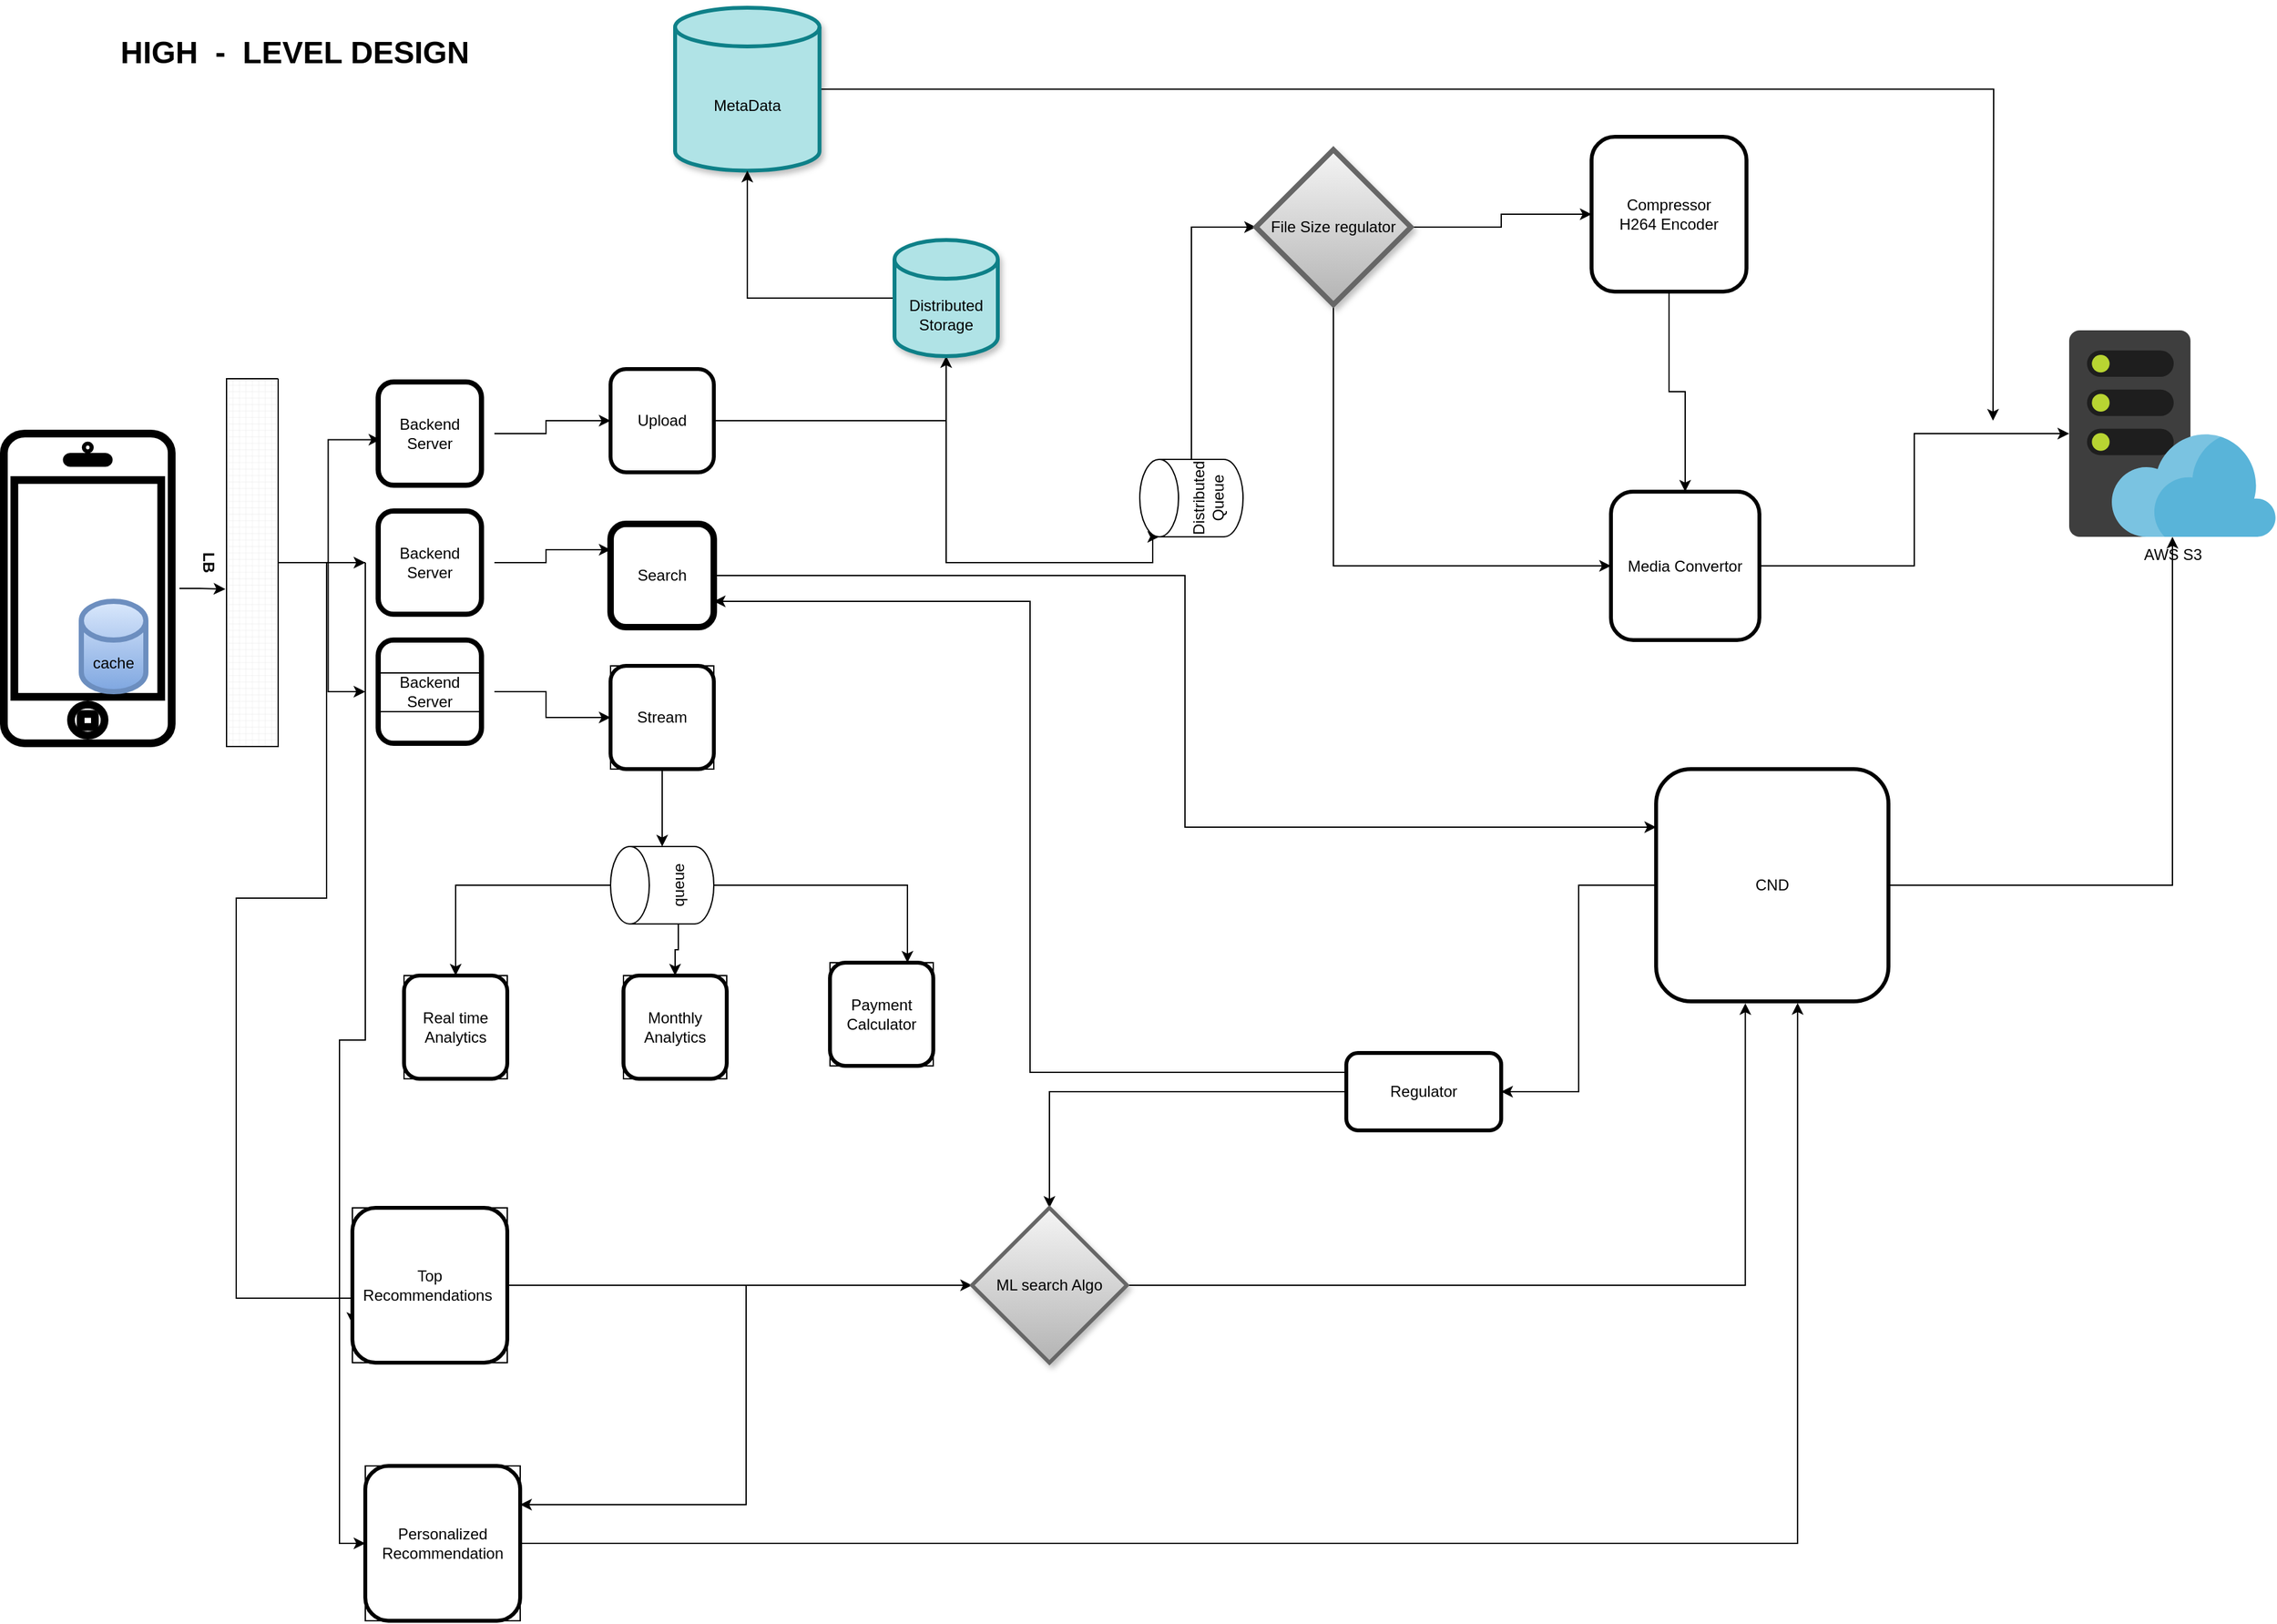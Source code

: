 <mxfile version="21.3.6" type="github">
  <diagram name="Page-1" id="n2liNgtz6i9wZgeHhrPj">
    <mxGraphModel dx="1467" dy="807" grid="1" gridSize="10" guides="1" tooltips="1" connect="1" arrows="1" fold="1" page="1" pageScale="1" pageWidth="850" pageHeight="1100" math="0" shadow="0">
      <root>
        <mxCell id="0" />
        <mxCell id="1" parent="0" />
        <mxCell id="R2Huf-4r1oj2iXr34D1d-58" style="edgeStyle=orthogonalEdgeStyle;rounded=0;orthogonalLoop=1;jettySize=auto;html=1;entryX=0.572;entryY=1.023;entryDx=0;entryDy=0;entryPerimeter=0;" edge="1" parent="1" source="R2Huf-4r1oj2iXr34D1d-1" target="R2Huf-4r1oj2iXr34D1d-2">
          <mxGeometry relative="1" as="geometry" />
        </mxCell>
        <mxCell id="R2Huf-4r1oj2iXr34D1d-1" value="" style="html=1;verticalLabelPosition=bottom;labelBackgroundColor=#ffffff;verticalAlign=top;shadow=0;dashed=0;strokeWidth=6;shape=mxgraph.ios7.misc.iphone;perimeterSpacing=6;rotation=0;" vertex="1" parent="1">
          <mxGeometry x="30" y="370" width="130" height="240" as="geometry" />
        </mxCell>
        <mxCell id="R2Huf-4r1oj2iXr34D1d-55" style="edgeStyle=orthogonalEdgeStyle;rounded=0;orthogonalLoop=1;jettySize=auto;html=1;exitX=0.5;exitY=0;exitDx=0;exitDy=0;exitPerimeter=0;entryX=0.116;entryY=0.547;entryDx=0;entryDy=0;entryPerimeter=0;" edge="1" parent="1" source="R2Huf-4r1oj2iXr34D1d-2" target="R2Huf-4r1oj2iXr34D1d-5">
          <mxGeometry relative="1" as="geometry" />
        </mxCell>
        <mxCell id="R2Huf-4r1oj2iXr34D1d-56" style="edgeStyle=orthogonalEdgeStyle;rounded=0;orthogonalLoop=1;jettySize=auto;html=1;" edge="1" parent="1" source="R2Huf-4r1oj2iXr34D1d-2" target="R2Huf-4r1oj2iXr34D1d-6">
          <mxGeometry relative="1" as="geometry" />
        </mxCell>
        <mxCell id="R2Huf-4r1oj2iXr34D1d-57" style="edgeStyle=orthogonalEdgeStyle;rounded=0;orthogonalLoop=1;jettySize=auto;html=1;" edge="1" parent="1" source="R2Huf-4r1oj2iXr34D1d-2" target="R2Huf-4r1oj2iXr34D1d-7">
          <mxGeometry relative="1" as="geometry" />
        </mxCell>
        <mxCell id="R2Huf-4r1oj2iXr34D1d-2" value="LB" style="verticalLabelPosition=bottom;verticalAlign=top;html=1;shape=mxgraph.basic.patternFillRect;fillStyle=grid;step=5;fillStrokeWidth=0.2;fillStrokeColor=#dddddd;rotation=90;fontStyle=1;whiteSpace=wrap;" vertex="1" parent="1">
          <mxGeometry x="80" y="450" width="285" height="40" as="geometry" />
        </mxCell>
        <mxCell id="R2Huf-4r1oj2iXr34D1d-52" style="edgeStyle=orthogonalEdgeStyle;rounded=0;orthogonalLoop=1;jettySize=auto;html=1;" edge="1" parent="1" source="R2Huf-4r1oj2iXr34D1d-5" target="R2Huf-4r1oj2iXr34D1d-9">
          <mxGeometry relative="1" as="geometry" />
        </mxCell>
        <mxCell id="R2Huf-4r1oj2iXr34D1d-5" value="Backend Server" style="whiteSpace=wrap;html=1;aspect=fixed;strokeWidth=4;rounded=1;glass=0;shadow=0;perimeterSpacing=10;" vertex="1" parent="1">
          <mxGeometry x="320" y="330" width="80" height="80" as="geometry" />
        </mxCell>
        <mxCell id="R2Huf-4r1oj2iXr34D1d-53" style="edgeStyle=orthogonalEdgeStyle;rounded=0;orthogonalLoop=1;jettySize=auto;html=1;entryX=0;entryY=0.25;entryDx=0;entryDy=0;" edge="1" parent="1" source="R2Huf-4r1oj2iXr34D1d-6" target="R2Huf-4r1oj2iXr34D1d-12">
          <mxGeometry relative="1" as="geometry" />
        </mxCell>
        <mxCell id="R2Huf-4r1oj2iXr34D1d-60" style="edgeStyle=orthogonalEdgeStyle;rounded=0;orthogonalLoop=1;jettySize=auto;html=1;entryX=0;entryY=0.75;entryDx=0;entryDy=0;" edge="1" parent="1" source="R2Huf-4r1oj2iXr34D1d-6" target="R2Huf-4r1oj2iXr34D1d-62">
          <mxGeometry relative="1" as="geometry">
            <mxPoint x="260" y="1030" as="targetPoint" />
            <Array as="points">
              <mxPoint x="280" y="470" />
              <mxPoint x="280" y="730" />
              <mxPoint x="210" y="730" />
              <mxPoint x="210" y="1040" />
            </Array>
          </mxGeometry>
        </mxCell>
        <mxCell id="R2Huf-4r1oj2iXr34D1d-68" style="edgeStyle=orthogonalEdgeStyle;rounded=0;orthogonalLoop=1;jettySize=auto;html=1;exitX=0;exitY=0.5;exitDx=0;exitDy=0;entryX=0;entryY=0.5;entryDx=0;entryDy=0;" edge="1" parent="1" source="R2Huf-4r1oj2iXr34D1d-6" target="R2Huf-4r1oj2iXr34D1d-67">
          <mxGeometry relative="1" as="geometry" />
        </mxCell>
        <mxCell id="R2Huf-4r1oj2iXr34D1d-6" value="Backend Server" style="whiteSpace=wrap;html=1;aspect=fixed;strokeWidth=4;rounded=1;glass=0;shadow=0;perimeterSpacing=10;" vertex="1" parent="1">
          <mxGeometry x="320" y="430" width="80" height="80" as="geometry" />
        </mxCell>
        <mxCell id="R2Huf-4r1oj2iXr34D1d-54" style="edgeStyle=orthogonalEdgeStyle;rounded=0;orthogonalLoop=1;jettySize=auto;html=1;" edge="1" parent="1" source="R2Huf-4r1oj2iXr34D1d-7" target="R2Huf-4r1oj2iXr34D1d-13">
          <mxGeometry relative="1" as="geometry" />
        </mxCell>
        <mxCell id="R2Huf-4r1oj2iXr34D1d-7" value="Backend Server" style="whiteSpace=wrap;html=1;aspect=fixed;labelBackgroundColor=default;labelBorderColor=default;strokeWidth=4;rounded=1;glass=0;shadow=0;perimeterSpacing=10;" vertex="1" parent="1">
          <mxGeometry x="320" y="530" width="80" height="80" as="geometry" />
        </mxCell>
        <mxCell id="R2Huf-4r1oj2iXr34D1d-8" value="&lt;h1&gt;&lt;b&gt;HIGH&amp;nbsp; -&amp;nbsp; LEVEL DESIGN&lt;/b&gt;&lt;/h1&gt;" style="text;html=1;align=center;verticalAlign=middle;resizable=0;points=[];autosize=1;strokeColor=none;fillColor=none;" vertex="1" parent="1">
          <mxGeometry x="110" y="40" width="290" height="70" as="geometry" />
        </mxCell>
        <mxCell id="R2Huf-4r1oj2iXr34D1d-22" style="edgeStyle=orthogonalEdgeStyle;rounded=0;orthogonalLoop=1;jettySize=auto;html=1;entryX=0.5;entryY=1;entryDx=0;entryDy=0;entryPerimeter=0;" edge="1" parent="1" source="R2Huf-4r1oj2iXr34D1d-9" target="R2Huf-4r1oj2iXr34D1d-19">
          <mxGeometry relative="1" as="geometry" />
        </mxCell>
        <mxCell id="R2Huf-4r1oj2iXr34D1d-9" value="Upload" style="whiteSpace=wrap;html=1;aspect=fixed;rounded=1;strokeWidth=3;" vertex="1" parent="1">
          <mxGeometry x="500" y="320" width="80" height="80" as="geometry" />
        </mxCell>
        <mxCell id="R2Huf-4r1oj2iXr34D1d-42" style="edgeStyle=orthogonalEdgeStyle;rounded=0;orthogonalLoop=1;jettySize=auto;html=1;exitX=1;exitY=0.5;exitDx=0;exitDy=0;entryX=0;entryY=0.25;entryDx=0;entryDy=0;" edge="1" parent="1" source="R2Huf-4r1oj2iXr34D1d-12" target="R2Huf-4r1oj2iXr34D1d-32">
          <mxGeometry relative="1" as="geometry" />
        </mxCell>
        <mxCell id="R2Huf-4r1oj2iXr34D1d-12" value="Search" style="whiteSpace=wrap;html=1;aspect=fixed;rounded=1;strokeWidth=5;" vertex="1" parent="1">
          <mxGeometry x="500" y="440" width="80" height="80" as="geometry" />
        </mxCell>
        <mxCell id="R2Huf-4r1oj2iXr34D1d-45" style="edgeStyle=orthogonalEdgeStyle;rounded=0;orthogonalLoop=1;jettySize=auto;html=1;exitX=0.5;exitY=1;exitDx=0;exitDy=0;" edge="1" parent="1" source="R2Huf-4r1oj2iXr34D1d-13" target="R2Huf-4r1oj2iXr34D1d-20">
          <mxGeometry relative="1" as="geometry" />
        </mxCell>
        <mxCell id="R2Huf-4r1oj2iXr34D1d-13" value="Stream" style="whiteSpace=wrap;html=1;aspect=fixed;" vertex="1" parent="1">
          <mxGeometry x="500" y="550" width="80" height="80" as="geometry" />
        </mxCell>
        <mxCell id="R2Huf-4r1oj2iXr34D1d-35" style="edgeStyle=orthogonalEdgeStyle;rounded=0;orthogonalLoop=1;jettySize=auto;html=1;exitX=1;exitY=0.5;exitDx=0;exitDy=0;exitPerimeter=0;" edge="1" parent="1" source="R2Huf-4r1oj2iXr34D1d-18">
          <mxGeometry relative="1" as="geometry">
            <mxPoint x="1571" y="360" as="targetPoint" />
          </mxGeometry>
        </mxCell>
        <mxCell id="R2Huf-4r1oj2iXr34D1d-18" value="MetaData" style="shape=cylinder3;whiteSpace=wrap;html=1;boundedLbl=1;backgroundOutline=1;size=15;rotation=0;strokeWidth=3;shadow=1;fillColor=#b0e3e6;strokeColor=#0e8088;" vertex="1" parent="1">
          <mxGeometry x="550" y="40" width="111.87" height="126.25" as="geometry" />
        </mxCell>
        <mxCell id="R2Huf-4r1oj2iXr34D1d-34" style="edgeStyle=orthogonalEdgeStyle;rounded=0;orthogonalLoop=1;jettySize=auto;html=1;exitX=0;exitY=0.5;exitDx=0;exitDy=0;exitPerimeter=0;" edge="1" parent="1" source="R2Huf-4r1oj2iXr34D1d-19" target="R2Huf-4r1oj2iXr34D1d-18">
          <mxGeometry relative="1" as="geometry" />
        </mxCell>
        <mxCell id="R2Huf-4r1oj2iXr34D1d-41" style="edgeStyle=orthogonalEdgeStyle;rounded=0;orthogonalLoop=1;jettySize=auto;html=1;exitX=0.5;exitY=1;exitDx=0;exitDy=0;exitPerimeter=0;entryX=0;entryY=0;entryDx=0;entryDy=15;entryPerimeter=0;" edge="1" parent="1" source="R2Huf-4r1oj2iXr34D1d-19" target="R2Huf-4r1oj2iXr34D1d-23">
          <mxGeometry relative="1" as="geometry">
            <Array as="points">
              <mxPoint x="760" y="470" />
              <mxPoint x="920" y="470" />
              <mxPoint x="920" y="450" />
            </Array>
          </mxGeometry>
        </mxCell>
        <mxCell id="R2Huf-4r1oj2iXr34D1d-19" value="Distributed Storage" style="shape=cylinder3;whiteSpace=wrap;html=1;boundedLbl=1;backgroundOutline=1;size=15;rotation=0;strokeWidth=3;shadow=1;fillColor=#b0e3e6;strokeColor=#0e8088;" vertex="1" parent="1">
          <mxGeometry x="720" y="220" width="80" height="90" as="geometry" />
        </mxCell>
        <mxCell id="R2Huf-4r1oj2iXr34D1d-46" style="edgeStyle=orthogonalEdgeStyle;rounded=0;orthogonalLoop=1;jettySize=auto;html=1;entryX=0.5;entryY=0;entryDx=0;entryDy=0;" edge="1" parent="1" source="R2Huf-4r1oj2iXr34D1d-20" target="R2Huf-4r1oj2iXr34D1d-28">
          <mxGeometry relative="1" as="geometry" />
        </mxCell>
        <mxCell id="R2Huf-4r1oj2iXr34D1d-47" style="edgeStyle=orthogonalEdgeStyle;rounded=0;orthogonalLoop=1;jettySize=auto;html=1;exitX=0;exitY=0;exitDx=0;exitDy=52.5;exitPerimeter=0;entryX=0.5;entryY=0;entryDx=0;entryDy=0;" edge="1" parent="1" source="R2Huf-4r1oj2iXr34D1d-20" target="R2Huf-4r1oj2iXr34D1d-29">
          <mxGeometry relative="1" as="geometry" />
        </mxCell>
        <mxCell id="R2Huf-4r1oj2iXr34D1d-48" style="edgeStyle=orthogonalEdgeStyle;rounded=0;orthogonalLoop=1;jettySize=auto;html=1;exitX=0.5;exitY=1;exitDx=0;exitDy=0;exitPerimeter=0;entryX=0.75;entryY=0;entryDx=0;entryDy=0;" edge="1" parent="1" source="R2Huf-4r1oj2iXr34D1d-20" target="R2Huf-4r1oj2iXr34D1d-30">
          <mxGeometry relative="1" as="geometry" />
        </mxCell>
        <mxCell id="R2Huf-4r1oj2iXr34D1d-20" value="queue" style="shape=cylinder3;whiteSpace=wrap;html=1;boundedLbl=1;backgroundOutline=1;size=15;rotation=-90;" vertex="1" parent="1">
          <mxGeometry x="510" y="680" width="60" height="80" as="geometry" />
        </mxCell>
        <mxCell id="R2Huf-4r1oj2iXr34D1d-40" style="edgeStyle=orthogonalEdgeStyle;rounded=0;orthogonalLoop=1;jettySize=auto;html=1;exitX=1;exitY=0.5;exitDx=0;exitDy=0;exitPerimeter=0;entryX=0;entryY=0.5;entryDx=0;entryDy=0;" edge="1" parent="1" source="R2Huf-4r1oj2iXr34D1d-23" target="R2Huf-4r1oj2iXr34D1d-24">
          <mxGeometry relative="1" as="geometry" />
        </mxCell>
        <mxCell id="R2Huf-4r1oj2iXr34D1d-23" value="Distributed Queue" style="shape=cylinder3;whiteSpace=wrap;html=1;boundedLbl=1;backgroundOutline=1;size=15;rotation=-90;" vertex="1" parent="1">
          <mxGeometry x="920" y="380" width="60" height="80" as="geometry" />
        </mxCell>
        <mxCell id="R2Huf-4r1oj2iXr34D1d-37" style="edgeStyle=orthogonalEdgeStyle;rounded=0;orthogonalLoop=1;jettySize=auto;html=1;exitX=1;exitY=0.5;exitDx=0;exitDy=0;entryX=0;entryY=0.5;entryDx=0;entryDy=0;" edge="1" parent="1" source="R2Huf-4r1oj2iXr34D1d-24" target="R2Huf-4r1oj2iXr34D1d-25">
          <mxGeometry relative="1" as="geometry" />
        </mxCell>
        <mxCell id="R2Huf-4r1oj2iXr34D1d-39" style="edgeStyle=orthogonalEdgeStyle;rounded=0;orthogonalLoop=1;jettySize=auto;html=1;exitX=0.5;exitY=1;exitDx=0;exitDy=0;entryX=0;entryY=0.5;entryDx=0;entryDy=0;" edge="1" parent="1" source="R2Huf-4r1oj2iXr34D1d-24" target="R2Huf-4r1oj2iXr34D1d-26">
          <mxGeometry relative="1" as="geometry" />
        </mxCell>
        <mxCell id="R2Huf-4r1oj2iXr34D1d-24" value="File Size regulator&lt;br&gt;" style="rhombus;whiteSpace=wrap;html=1;shadow=1;strokeWidth=4;fillColor=#f5f5f5;strokeColor=#666666;gradientColor=#b3b3b3;" vertex="1" parent="1">
          <mxGeometry x="1000" y="150" width="120" height="120" as="geometry" />
        </mxCell>
        <mxCell id="R2Huf-4r1oj2iXr34D1d-38" style="edgeStyle=orthogonalEdgeStyle;rounded=0;orthogonalLoop=1;jettySize=auto;html=1;exitX=0.5;exitY=1;exitDx=0;exitDy=0;" edge="1" parent="1" source="R2Huf-4r1oj2iXr34D1d-25" target="R2Huf-4r1oj2iXr34D1d-26">
          <mxGeometry relative="1" as="geometry" />
        </mxCell>
        <mxCell id="R2Huf-4r1oj2iXr34D1d-25" value="Compressor&lt;br&gt;H264 Encoder" style="whiteSpace=wrap;html=1;aspect=fixed;rounded=1;strokeWidth=3;" vertex="1" parent="1">
          <mxGeometry x="1260" y="140" width="120" height="120" as="geometry" />
        </mxCell>
        <mxCell id="R2Huf-4r1oj2iXr34D1d-36" style="edgeStyle=orthogonalEdgeStyle;rounded=0;orthogonalLoop=1;jettySize=auto;html=1;" edge="1" parent="1" source="R2Huf-4r1oj2iXr34D1d-26" target="R2Huf-4r1oj2iXr34D1d-27">
          <mxGeometry relative="1" as="geometry" />
        </mxCell>
        <mxCell id="R2Huf-4r1oj2iXr34D1d-26" value="Media Convertor" style="whiteSpace=wrap;html=1;aspect=fixed;rounded=1;strokeWidth=3;" vertex="1" parent="1">
          <mxGeometry x="1275" y="415" width="115" height="115" as="geometry" />
        </mxCell>
        <mxCell id="R2Huf-4r1oj2iXr34D1d-27" value="AWS S3" style="image;sketch=0;aspect=fixed;html=1;points=[];align=center;fontSize=12;image=img/lib/mscae/WebHosting.svg;" vertex="1" parent="1">
          <mxGeometry x="1630" y="290" width="160" height="160" as="geometry" />
        </mxCell>
        <mxCell id="R2Huf-4r1oj2iXr34D1d-28" value="Real time Analytics" style="whiteSpace=wrap;html=1;aspect=fixed;" vertex="1" parent="1">
          <mxGeometry x="340" y="790" width="80" height="80" as="geometry" />
        </mxCell>
        <mxCell id="R2Huf-4r1oj2iXr34D1d-29" value="Monthly Analytics" style="whiteSpace=wrap;html=1;aspect=fixed;" vertex="1" parent="1">
          <mxGeometry x="510" y="790" width="80" height="80" as="geometry" />
        </mxCell>
        <mxCell id="R2Huf-4r1oj2iXr34D1d-30" value="Payment Calculator" style="whiteSpace=wrap;html=1;aspect=fixed;" vertex="1" parent="1">
          <mxGeometry x="670" y="780" width="80" height="80" as="geometry" />
        </mxCell>
        <mxCell id="R2Huf-4r1oj2iXr34D1d-43" style="edgeStyle=orthogonalEdgeStyle;rounded=0;orthogonalLoop=1;jettySize=auto;html=1;entryX=1;entryY=0.5;entryDx=0;entryDy=0;" edge="1" parent="1" source="R2Huf-4r1oj2iXr34D1d-32" target="R2Huf-4r1oj2iXr34D1d-33">
          <mxGeometry relative="1" as="geometry" />
        </mxCell>
        <mxCell id="R2Huf-4r1oj2iXr34D1d-51" style="edgeStyle=orthogonalEdgeStyle;rounded=0;orthogonalLoop=1;jettySize=auto;html=1;" edge="1" parent="1" source="R2Huf-4r1oj2iXr34D1d-32" target="R2Huf-4r1oj2iXr34D1d-27">
          <mxGeometry relative="1" as="geometry" />
        </mxCell>
        <mxCell id="R2Huf-4r1oj2iXr34D1d-32" value="CND" style="whiteSpace=wrap;html=1;aspect=fixed;rounded=1;strokeWidth=3;" vertex="1" parent="1">
          <mxGeometry x="1310" y="630" width="180" height="180" as="geometry" />
        </mxCell>
        <mxCell id="R2Huf-4r1oj2iXr34D1d-44" style="edgeStyle=orthogonalEdgeStyle;rounded=0;orthogonalLoop=1;jettySize=auto;html=1;exitX=0;exitY=0.25;exitDx=0;exitDy=0;entryX=1;entryY=0.75;entryDx=0;entryDy=0;" edge="1" parent="1" source="R2Huf-4r1oj2iXr34D1d-33" target="R2Huf-4r1oj2iXr34D1d-12">
          <mxGeometry relative="1" as="geometry" />
        </mxCell>
        <mxCell id="R2Huf-4r1oj2iXr34D1d-65" style="edgeStyle=orthogonalEdgeStyle;rounded=0;orthogonalLoop=1;jettySize=auto;html=1;" edge="1" parent="1" source="R2Huf-4r1oj2iXr34D1d-33" target="R2Huf-4r1oj2iXr34D1d-63">
          <mxGeometry relative="1" as="geometry" />
        </mxCell>
        <mxCell id="R2Huf-4r1oj2iXr34D1d-33" value="Regulator" style="rounded=1;whiteSpace=wrap;html=1;strokeWidth=3;" vertex="1" parent="1">
          <mxGeometry x="1070" y="850" width="120" height="60" as="geometry" />
        </mxCell>
        <mxCell id="R2Huf-4r1oj2iXr34D1d-59" value="cache&lt;br&gt;" style="shape=cylinder3;whiteSpace=wrap;html=1;boundedLbl=1;backgroundOutline=1;size=15;fillColor=#dae8fc;gradientColor=#7ea6e0;strokeColor=#6c8ebf;strokeWidth=4;" vertex="1" parent="1">
          <mxGeometry x="90" y="500" width="50" height="70" as="geometry" />
        </mxCell>
        <mxCell id="R2Huf-4r1oj2iXr34D1d-64" style="edgeStyle=orthogonalEdgeStyle;rounded=0;orthogonalLoop=1;jettySize=auto;html=1;exitX=1;exitY=0.5;exitDx=0;exitDy=0;" edge="1" parent="1" source="R2Huf-4r1oj2iXr34D1d-62" target="R2Huf-4r1oj2iXr34D1d-63">
          <mxGeometry relative="1" as="geometry" />
        </mxCell>
        <mxCell id="R2Huf-4r1oj2iXr34D1d-62" value="Top Recommendations&amp;nbsp;" style="whiteSpace=wrap;html=1;aspect=fixed;" vertex="1" parent="1">
          <mxGeometry x="300" y="970" width="120" height="120" as="geometry" />
        </mxCell>
        <mxCell id="R2Huf-4r1oj2iXr34D1d-66" style="edgeStyle=orthogonalEdgeStyle;rounded=0;orthogonalLoop=1;jettySize=auto;html=1;exitX=1;exitY=0.5;exitDx=0;exitDy=0;entryX=0.384;entryY=1.008;entryDx=0;entryDy=0;entryPerimeter=0;" edge="1" parent="1" source="R2Huf-4r1oj2iXr34D1d-63" target="R2Huf-4r1oj2iXr34D1d-32">
          <mxGeometry relative="1" as="geometry" />
        </mxCell>
        <mxCell id="R2Huf-4r1oj2iXr34D1d-70" style="edgeStyle=orthogonalEdgeStyle;rounded=0;orthogonalLoop=1;jettySize=auto;html=1;entryX=1;entryY=0.25;entryDx=0;entryDy=0;" edge="1" parent="1" source="R2Huf-4r1oj2iXr34D1d-63" target="R2Huf-4r1oj2iXr34D1d-67">
          <mxGeometry relative="1" as="geometry" />
        </mxCell>
        <mxCell id="R2Huf-4r1oj2iXr34D1d-63" value="ML search Algo" style="rhombus;whiteSpace=wrap;html=1;shadow=1;strokeWidth=3;fillColor=#f5f5f5;strokeColor=#666666;gradientColor=#b3b3b3;" vertex="1" parent="1">
          <mxGeometry x="780" y="970" width="120" height="120" as="geometry" />
        </mxCell>
        <mxCell id="R2Huf-4r1oj2iXr34D1d-69" style="edgeStyle=orthogonalEdgeStyle;rounded=0;orthogonalLoop=1;jettySize=auto;html=1;entryX=0.609;entryY=1.007;entryDx=0;entryDy=0;entryPerimeter=0;" edge="1" parent="1" source="R2Huf-4r1oj2iXr34D1d-67" target="R2Huf-4r1oj2iXr34D1d-32">
          <mxGeometry relative="1" as="geometry" />
        </mxCell>
        <mxCell id="R2Huf-4r1oj2iXr34D1d-67" value="Personalized Recommendation" style="whiteSpace=wrap;html=1;aspect=fixed;" vertex="1" parent="1">
          <mxGeometry x="310" y="1170" width="120" height="120" as="geometry" />
        </mxCell>
        <mxCell id="R2Huf-4r1oj2iXr34D1d-71" value="Top Recommendations&amp;nbsp;" style="whiteSpace=wrap;html=1;aspect=fixed;rounded=1;strokeWidth=3;" vertex="1" parent="1">
          <mxGeometry x="300" y="970" width="120" height="120" as="geometry" />
        </mxCell>
        <mxCell id="R2Huf-4r1oj2iXr34D1d-72" value="Personalized Recommendation" style="whiteSpace=wrap;html=1;aspect=fixed;rounded=1;strokeWidth=3;" vertex="1" parent="1">
          <mxGeometry x="310" y="1170" width="120" height="120" as="geometry" />
        </mxCell>
        <mxCell id="R2Huf-4r1oj2iXr34D1d-73" value="Real time Analytics" style="whiteSpace=wrap;html=1;aspect=fixed;rounded=1;strokeWidth=3;" vertex="1" parent="1">
          <mxGeometry x="340" y="790" width="80" height="80" as="geometry" />
        </mxCell>
        <mxCell id="R2Huf-4r1oj2iXr34D1d-74" value="Monthly Analytics" style="whiteSpace=wrap;html=1;aspect=fixed;rounded=1;strokeWidth=3;" vertex="1" parent="1">
          <mxGeometry x="510" y="790" width="80" height="80" as="geometry" />
        </mxCell>
        <mxCell id="R2Huf-4r1oj2iXr34D1d-75" value="Payment Calculator" style="whiteSpace=wrap;html=1;aspect=fixed;rounded=1;strokeWidth=3;" vertex="1" parent="1">
          <mxGeometry x="670" y="780" width="80" height="80" as="geometry" />
        </mxCell>
        <mxCell id="R2Huf-4r1oj2iXr34D1d-76" value="Stream" style="whiteSpace=wrap;html=1;aspect=fixed;rounded=1;strokeWidth=3;" vertex="1" parent="1">
          <mxGeometry x="500" y="550" width="80" height="80" as="geometry" />
        </mxCell>
      </root>
    </mxGraphModel>
  </diagram>
</mxfile>
